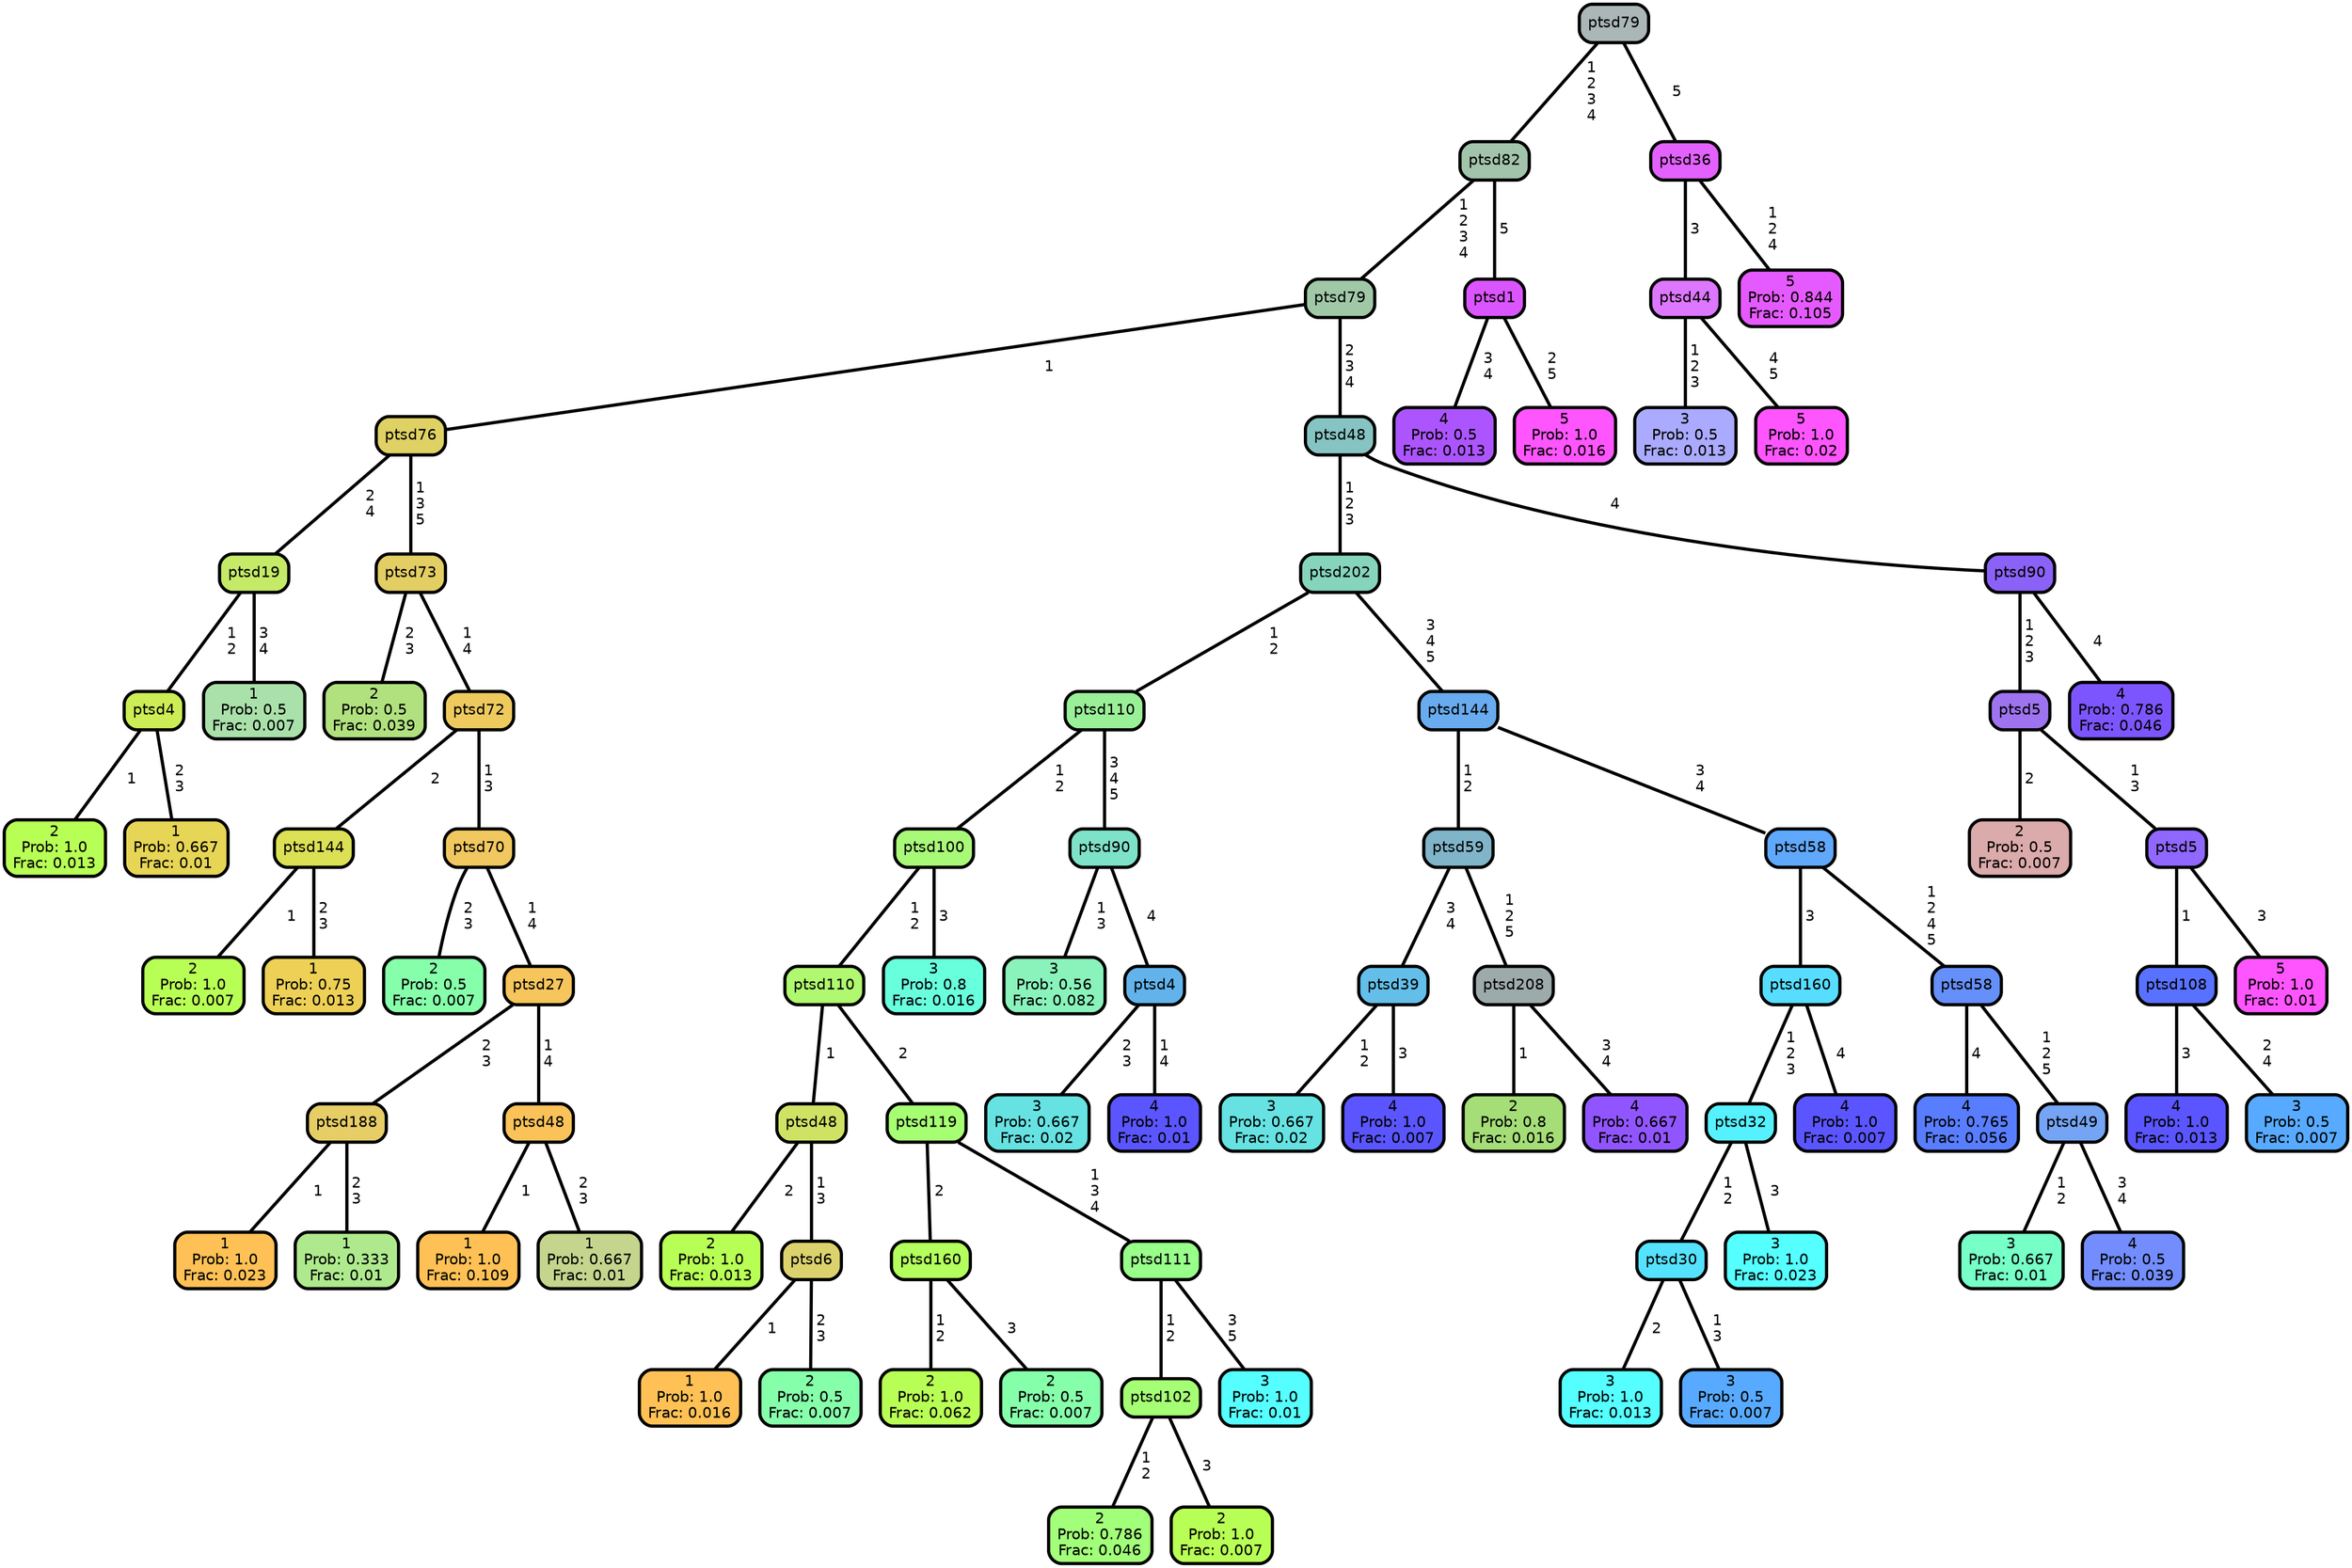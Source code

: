 graph Tree {
node [shape=box, style="filled, rounded",color="black",penwidth="3",fontcolor="black",                 fontname=helvetica] ;
graph [ranksep="0 equally", splines=straight,                 bgcolor=transparent, dpi=200] ;
edge [fontname=helvetica, color=black] ;
0 [label="2
Prob: 1.0
Frac: 0.013", fillcolor="#b8ff55"] ;
1 [label="ptsd4", fillcolor="#cced55"] ;
2 [label="1
Prob: 0.667
Frac: 0.01", fillcolor="#e7d555"] ;
3 [label="ptsd19", fillcolor="#c4ea67"] ;
4 [label="1
Prob: 0.5
Frac: 0.007", fillcolor="#aae0aa"] ;
5 [label="ptsd76", fillcolor="#e0d164"] ;
6 [label="2
Prob: 0.5
Frac: 0.039", fillcolor="#b1e17f"] ;
7 [label="ptsd73", fillcolor="#e3ce64"] ;
8 [label="2
Prob: 1.0
Frac: 0.007", fillcolor="#b8ff55"] ;
9 [label="ptsd144", fillcolor="#dbe055"] ;
10 [label="1
Prob: 0.75
Frac: 0.013", fillcolor="#edd055"] ;
11 [label="ptsd72", fillcolor="#eeca5e"] ;
12 [label="2
Prob: 0.5
Frac: 0.007", fillcolor="#86ffaa"] ;
13 [label="ptsd70", fillcolor="#f1c75f"] ;
14 [label="1
Prob: 1.0
Frac: 0.023", fillcolor="#ffc155"] ;
15 [label="ptsd188", fillcolor="#e6cd66"] ;
16 [label="1
Prob: 0.333
Frac: 0.01", fillcolor="#aeea8d"] ;
17 [label="ptsd27", fillcolor="#f6c55c"] ;
18 [label="1
Prob: 1.0
Frac: 0.109", fillcolor="#ffc155"] ;
19 [label="ptsd48", fillcolor="#fac259"] ;
20 [label="1
Prob: 0.667
Frac: 0.01", fillcolor="#c6d58d"] ;
21 [label="ptsd79", fillcolor="#a0c8a7"] ;
22 [label="2
Prob: 1.0
Frac: 0.013", fillcolor="#b8ff55"] ;
23 [label="ptsd48", fillcolor="#cfe264"] ;
24 [label="1
Prob: 1.0
Frac: 0.016", fillcolor="#ffc155"] ;
25 [label="ptsd6", fillcolor="#dcd26d"] ;
26 [label="2
Prob: 0.5
Frac: 0.007", fillcolor="#86ffaa"] ;
27 [label="ptsd110", fillcolor="#aff86f"] ;
28 [label="2
Prob: 1.0
Frac: 0.062", fillcolor="#b8ff55"] ;
29 [label="ptsd160", fillcolor="#b3ff5d"] ;
30 [label="2
Prob: 0.5
Frac: 0.007", fillcolor="#86ffaa"] ;
31 [label="ptsd119", fillcolor="#a6ff72"] ;
32 [label="2
Prob: 0.786
Frac: 0.046", fillcolor="#a2ff79"] ;
33 [label="ptsd102", fillcolor="#a5ff74"] ;
34 [label="2
Prob: 1.0
Frac: 0.007", fillcolor="#b8ff55"] ;
35 [label="ptsd111", fillcolor="#98ff8a"] ;
36 [label="3
Prob: 1.0
Frac: 0.01", fillcolor="#55ffff"] ;
37 [label="ptsd100", fillcolor="#a9f979"] ;
38 [label="3
Prob: 0.8
Frac: 0.016", fillcolor="#68ffdd"] ;
39 [label="ptsd110", fillcolor="#99f097"] ;
40 [label="3
Prob: 0.56
Frac: 0.082", fillcolor="#89f3bb"] ;
41 [label="ptsd90", fillcolor="#7ee2c8"] ;
42 [label="3
Prob: 0.667
Frac: 0.02", fillcolor="#66e2e2"] ;
43 [label="ptsd4", fillcolor="#62b3ec"] ;
44 [label="4
Prob: 1.0
Frac: 0.01", fillcolor="#5a55ff"] ;
45 [label="ptsd202", fillcolor="#85d4bb"] ;
46 [label="3
Prob: 0.667
Frac: 0.02", fillcolor="#66e2e2"] ;
47 [label="ptsd39", fillcolor="#63bfe9"] ;
48 [label="4
Prob: 1.0
Frac: 0.007", fillcolor="#5a55ff"] ;
49 [label="ptsd59", fillcolor="#80b4c9"] ;
50 [label="2
Prob: 0.8
Frac: 0.016", fillcolor="#a5dd77"] ;
51 [label="ptsd208", fillcolor="#9daaaa"] ;
52 [label="4
Prob: 0.667
Frac: 0.01", fillcolor="#9155ff"] ;
53 [label="ptsd144", fillcolor="#68abee"] ;
54 [label="3
Prob: 1.0
Frac: 0.013", fillcolor="#55ffff"] ;
55 [label="ptsd30", fillcolor="#55e2ff"] ;
56 [label="3
Prob: 0.5
Frac: 0.007", fillcolor="#57aaff"] ;
57 [label="ptsd32", fillcolor="#55f1ff"] ;
58 [label="3
Prob: 1.0
Frac: 0.023", fillcolor="#55ffff"] ;
59 [label="ptsd160", fillcolor="#56ddff"] ;
60 [label="4
Prob: 1.0
Frac: 0.007", fillcolor="#5a55ff"] ;
61 [label="ptsd58", fillcolor="#60a8fb"] ;
62 [label="4
Prob: 0.765
Frac: 0.056", fillcolor="#587dff"] ;
63 [label="ptsd58", fillcolor="#658ff9"] ;
64 [label="3
Prob: 0.667
Frac: 0.01", fillcolor="#76ffc6"] ;
65 [label="ptsd49", fillcolor="#74a4f3"] ;
66 [label="4
Prob: 0.5
Frac: 0.039", fillcolor="#738dff"] ;
67 [label="ptsd48", fillcolor="#86c4c3"] ;
68 [label="2
Prob: 0.5
Frac: 0.007", fillcolor="#dbaaaa"] ;
69 [label="ptsd5", fillcolor="#9e73ef"] ;
70 [label="4
Prob: 1.0
Frac: 0.013", fillcolor="#5a55ff"] ;
71 [label="ptsd108", fillcolor="#5971ff"] ;
72 [label="3
Prob: 0.5
Frac: 0.007", fillcolor="#57aaff"] ;
73 [label="ptsd5", fillcolor="#9067ff"] ;
74 [label="5
Prob: 1.0
Frac: 0.01", fillcolor="#ff55ff"] ;
75 [label="ptsd90", fillcolor="#8b62f8"] ;
76 [label="4
Prob: 0.786
Frac: 0.046", fillcolor="#7d55ff"] ;
77 [label="ptsd82", fillcolor="#a2c4aa"] ;
78 [label="4
Prob: 0.5
Frac: 0.013", fillcolor="#ac55ff"] ;
79 [label="ptsd1", fillcolor="#da55ff"] ;
80 [label="5
Prob: 1.0
Frac: 0.016", fillcolor="#ff55ff"] ;
81 [label="ptsd79", fillcolor="#abb6b6"] ;
82 [label="3
Prob: 0.5
Frac: 0.013", fillcolor="#aaaaff"] ;
83 [label="ptsd44", fillcolor="#dd77ff"] ;
84 [label="5
Prob: 1.0
Frac: 0.02", fillcolor="#ff55ff"] ;
85 [label="ptsd36", fillcolor="#e361ff"] ;
86 [label="5
Prob: 0.844
Frac: 0.105", fillcolor="#e55aff"] ;
1 -- 0 [label=" 1",penwidth=3] ;
1 -- 2 [label=" 2\n 3",penwidth=3] ;
3 -- 1 [label=" 1\n 2",penwidth=3] ;
3 -- 4 [label=" 3\n 4",penwidth=3] ;
5 -- 3 [label=" 2\n 4",penwidth=3] ;
5 -- 7 [label=" 1\n 3\n 5",penwidth=3] ;
7 -- 6 [label=" 2\n 3",penwidth=3] ;
7 -- 11 [label=" 1\n 4",penwidth=3] ;
9 -- 8 [label=" 1",penwidth=3] ;
9 -- 10 [label=" 2\n 3",penwidth=3] ;
11 -- 9 [label=" 2",penwidth=3] ;
11 -- 13 [label=" 1\n 3",penwidth=3] ;
13 -- 12 [label=" 2\n 3",penwidth=3] ;
13 -- 17 [label=" 1\n 4",penwidth=3] ;
15 -- 14 [label=" 1",penwidth=3] ;
15 -- 16 [label=" 2\n 3",penwidth=3] ;
17 -- 15 [label=" 2\n 3",penwidth=3] ;
17 -- 19 [label=" 1\n 4",penwidth=3] ;
19 -- 18 [label=" 1",penwidth=3] ;
19 -- 20 [label=" 2\n 3",penwidth=3] ;
21 -- 5 [label=" 1",penwidth=3] ;
21 -- 67 [label=" 2\n 3\n 4",penwidth=3] ;
23 -- 22 [label=" 2",penwidth=3] ;
23 -- 25 [label=" 1\n 3",penwidth=3] ;
25 -- 24 [label=" 1",penwidth=3] ;
25 -- 26 [label=" 2\n 3",penwidth=3] ;
27 -- 23 [label=" 1",penwidth=3] ;
27 -- 31 [label=" 2",penwidth=3] ;
29 -- 28 [label=" 1\n 2",penwidth=3] ;
29 -- 30 [label=" 3",penwidth=3] ;
31 -- 29 [label=" 2",penwidth=3] ;
31 -- 35 [label=" 1\n 3\n 4",penwidth=3] ;
33 -- 32 [label=" 1\n 2",penwidth=3] ;
33 -- 34 [label=" 3",penwidth=3] ;
35 -- 33 [label=" 1\n 2",penwidth=3] ;
35 -- 36 [label=" 3\n 5",penwidth=3] ;
37 -- 27 [label=" 1\n 2",penwidth=3] ;
37 -- 38 [label=" 3",penwidth=3] ;
39 -- 37 [label=" 1\n 2",penwidth=3] ;
39 -- 41 [label=" 3\n 4\n 5",penwidth=3] ;
41 -- 40 [label=" 1\n 3",penwidth=3] ;
41 -- 43 [label=" 4",penwidth=3] ;
43 -- 42 [label=" 2\n 3",penwidth=3] ;
43 -- 44 [label=" 1\n 4",penwidth=3] ;
45 -- 39 [label=" 1\n 2",penwidth=3] ;
45 -- 53 [label=" 3\n 4\n 5",penwidth=3] ;
47 -- 46 [label=" 1\n 2",penwidth=3] ;
47 -- 48 [label=" 3",penwidth=3] ;
49 -- 47 [label=" 3\n 4",penwidth=3] ;
49 -- 51 [label=" 1\n 2\n 5",penwidth=3] ;
51 -- 50 [label=" 1",penwidth=3] ;
51 -- 52 [label=" 3\n 4",penwidth=3] ;
53 -- 49 [label=" 1\n 2",penwidth=3] ;
53 -- 61 [label=" 3\n 4",penwidth=3] ;
55 -- 54 [label=" 2",penwidth=3] ;
55 -- 56 [label=" 1\n 3",penwidth=3] ;
57 -- 55 [label=" 1\n 2",penwidth=3] ;
57 -- 58 [label=" 3",penwidth=3] ;
59 -- 57 [label=" 1\n 2\n 3",penwidth=3] ;
59 -- 60 [label=" 4",penwidth=3] ;
61 -- 59 [label=" 3",penwidth=3] ;
61 -- 63 [label=" 1\n 2\n 4\n 5",penwidth=3] ;
63 -- 62 [label=" 4",penwidth=3] ;
63 -- 65 [label=" 1\n 2\n 5",penwidth=3] ;
65 -- 64 [label=" 1\n 2",penwidth=3] ;
65 -- 66 [label=" 3\n 4",penwidth=3] ;
67 -- 45 [label=" 1\n 2\n 3",penwidth=3] ;
67 -- 75 [label=" 4",penwidth=3] ;
69 -- 68 [label=" 2",penwidth=3] ;
69 -- 73 [label=" 1\n 3",penwidth=3] ;
71 -- 70 [label=" 3",penwidth=3] ;
71 -- 72 [label=" 2\n 4",penwidth=3] ;
73 -- 71 [label=" 1",penwidth=3] ;
73 -- 74 [label=" 3",penwidth=3] ;
75 -- 69 [label=" 1\n 2\n 3",penwidth=3] ;
75 -- 76 [label=" 4",penwidth=3] ;
77 -- 21 [label=" 1\n 2\n 3\n 4",penwidth=3] ;
77 -- 79 [label=" 5",penwidth=3] ;
79 -- 78 [label=" 3\n 4",penwidth=3] ;
79 -- 80 [label=" 2\n 5",penwidth=3] ;
81 -- 77 [label=" 1\n 2\n 3\n 4",penwidth=3] ;
81 -- 85 [label=" 5",penwidth=3] ;
83 -- 82 [label=" 1\n 2\n 3",penwidth=3] ;
83 -- 84 [label=" 4\n 5",penwidth=3] ;
85 -- 83 [label=" 3",penwidth=3] ;
85 -- 86 [label=" 1\n 2\n 4",penwidth=3] ;
{rank = same;}}